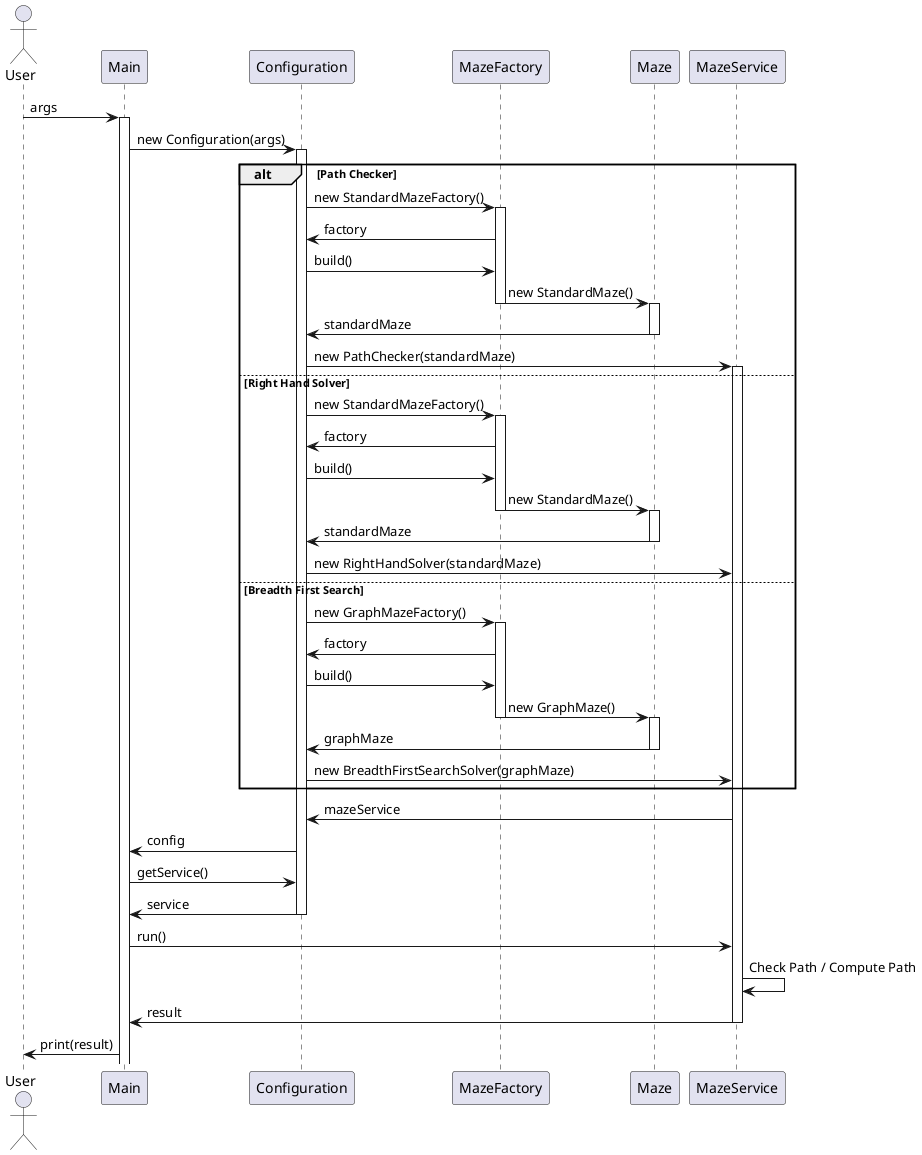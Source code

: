 @startuml High Level Sequence Diagram

actor User
participant Main
participant Configuration
participant MazeFactory
participant Maze
participant MazeService


User -> Main: args
activate Main
Main -> Configuration: new Configuration(args)
activate Configuration



alt Path Checker
    Configuration -> MazeFactory: new StandardMazeFactory()
    activate MazeFactory
    MazeFactory -> Configuration: factory
    Configuration -> MazeFactory: build()
    MazeFactory -> Maze: new StandardMaze()
    deactivate MazeFactory
    activate Maze
    Maze -> Configuration: standardMaze
    deactivate
    Configuration -> MazeService: new PathChecker(standardMaze)
    activate MazeService
else Right Hand Solver
    Configuration -> MazeFactory: new StandardMazeFactory()
    activate MazeFactory
    MazeFactory -> Configuration: factory
    Configuration -> MazeFactory: build()
    MazeFactory -> Maze: new StandardMaze()
    deactivate MazeFactory
    activate Maze
    Maze -> Configuration: standardMaze
    deactivate
    Configuration -> MazeService: new RightHandSolver(standardMaze)
else Breadth First Search
    Configuration -> MazeFactory: new GraphMazeFactory()
    activate MazeFactory
    MazeFactory -> Configuration: factory
    Configuration -> MazeFactory: build()
    MazeFactory -> Maze: new GraphMaze()
    deactivate MazeFactory
    activate Maze
    Maze -> Configuration: graphMaze
    deactivate
    Configuration -> MazeService: new BreadthFirstSearchSolver(graphMaze)
end

MazeService -> Configuration: mazeService

Configuration -> Main: config
Main -> Configuration: getService()
Configuration -> Main: service
deactivate Configuration
Main -> MazeService: run()
MazeService -> MazeService: Check Path / Compute Path
MazeService -> Main: result
deactivate MazeService
Main -> User: print(result)


@enduml
